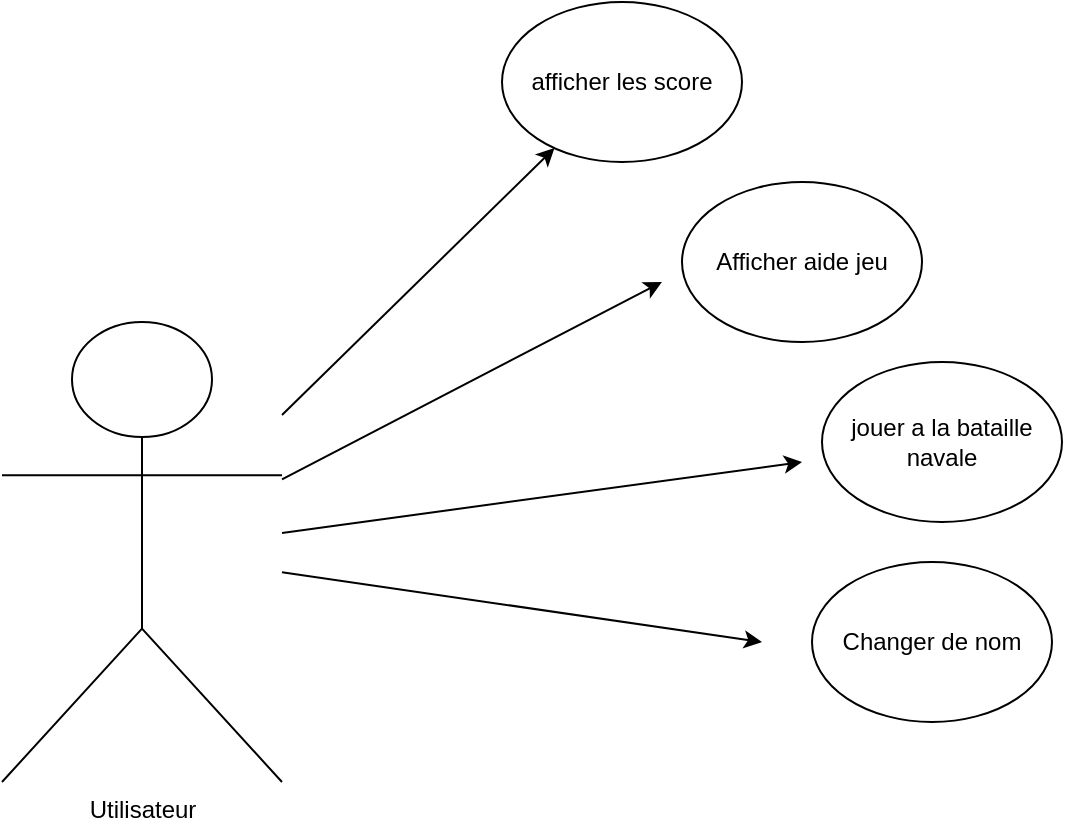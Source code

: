 <mxfile version="14.1.8" type="device"><diagram id="gFQwowQhNMsuiA46_2ta" name="Page-1"><mxGraphModel dx="1086" dy="806" grid="1" gridSize="10" guides="1" tooltips="1" connect="1" arrows="1" fold="1" page="1" pageScale="1" pageWidth="1200" pageHeight="1920" math="0" shadow="0"><root><mxCell id="0"/><mxCell id="1" parent="0"/><mxCell id="z0hEykwN7xBIY7esTeR2-1" value="Utilisateur&lt;br&gt;" style="shape=umlActor;verticalLabelPosition=bottom;verticalAlign=top;html=1;outlineConnect=0;" parent="1" vertex="1"><mxGeometry x="60" y="320" width="140" height="230" as="geometry"/></mxCell><mxCell id="z0hEykwN7xBIY7esTeR2-2" value="" style="endArrow=classic;html=1;" parent="1" source="z0hEykwN7xBIY7esTeR2-1" edge="1"><mxGeometry width="50" height="50" relative="1" as="geometry"><mxPoint x="530" y="440" as="sourcePoint"/><mxPoint x="390" y="300" as="targetPoint"/></mxGeometry></mxCell><mxCell id="z0hEykwN7xBIY7esTeR2-3" value="" style="ellipse;whiteSpace=wrap;html=1;" parent="1" vertex="1"><mxGeometry x="400" y="250" width="120" height="80" as="geometry"/></mxCell><mxCell id="z0hEykwN7xBIY7esTeR2-5" value="Afficher aide jeu" style="text;html=1;strokeColor=none;fillColor=none;align=center;verticalAlign=middle;whiteSpace=wrap;rounded=0;" parent="1" vertex="1"><mxGeometry x="410" y="280" width="100" height="20" as="geometry"/></mxCell><mxCell id="z0hEykwN7xBIY7esTeR2-9" value="" style="ellipse;whiteSpace=wrap;html=1;" parent="1" vertex="1"><mxGeometry x="470" y="340" width="120" height="80" as="geometry"/></mxCell><mxCell id="z0hEykwN7xBIY7esTeR2-12" value="" style="ellipse;whiteSpace=wrap;html=1;" parent="1" vertex="1"><mxGeometry x="310" y="160" width="120" height="80" as="geometry"/></mxCell><mxCell id="z0hEykwN7xBIY7esTeR2-13" value="jouer a la bataille navale" style="text;html=1;strokeColor=none;fillColor=none;align=center;verticalAlign=middle;whiteSpace=wrap;rounded=0;" parent="1" vertex="1"><mxGeometry x="465" y="370" width="130" height="20" as="geometry"/></mxCell><mxCell id="z0hEykwN7xBIY7esTeR2-14" value="afficher les score" style="text;html=1;strokeColor=none;fillColor=none;align=center;verticalAlign=middle;whiteSpace=wrap;rounded=0;" parent="1" vertex="1"><mxGeometry x="320" y="190" width="100" height="20" as="geometry"/></mxCell><mxCell id="z0hEykwN7xBIY7esTeR2-16" value="" style="endArrow=classic;html=1;" parent="1" source="z0hEykwN7xBIY7esTeR2-1" edge="1"><mxGeometry width="50" height="50" relative="1" as="geometry"><mxPoint x="530" y="370" as="sourcePoint"/><mxPoint x="460" y="390" as="targetPoint"/></mxGeometry></mxCell><mxCell id="z0hEykwN7xBIY7esTeR2-17" value="" style="endArrow=classic;html=1;" parent="1" source="z0hEykwN7xBIY7esTeR2-1" target="z0hEykwN7xBIY7esTeR2-12" edge="1"><mxGeometry width="50" height="50" relative="1" as="geometry"><mxPoint x="530" y="370" as="sourcePoint"/><mxPoint x="580" y="320" as="targetPoint"/></mxGeometry></mxCell><mxCell id="4KfF0ZH18RMr42CaTvHk-1" value="" style="ellipse;whiteSpace=wrap;html=1;" vertex="1" parent="1"><mxGeometry x="465" y="440" width="120" height="80" as="geometry"/></mxCell><mxCell id="4KfF0ZH18RMr42CaTvHk-2" value="Changer de nom" style="text;html=1;strokeColor=none;fillColor=none;align=center;verticalAlign=middle;whiteSpace=wrap;rounded=0;" vertex="1" parent="1"><mxGeometry x="470" y="470" width="110" height="20" as="geometry"/></mxCell><mxCell id="4KfF0ZH18RMr42CaTvHk-3" value="" style="endArrow=classic;html=1;" edge="1" parent="1" source="z0hEykwN7xBIY7esTeR2-1"><mxGeometry width="50" height="50" relative="1" as="geometry"><mxPoint x="530" y="420" as="sourcePoint"/><mxPoint x="440" y="480" as="targetPoint"/></mxGeometry></mxCell></root></mxGraphModel></diagram></mxfile>